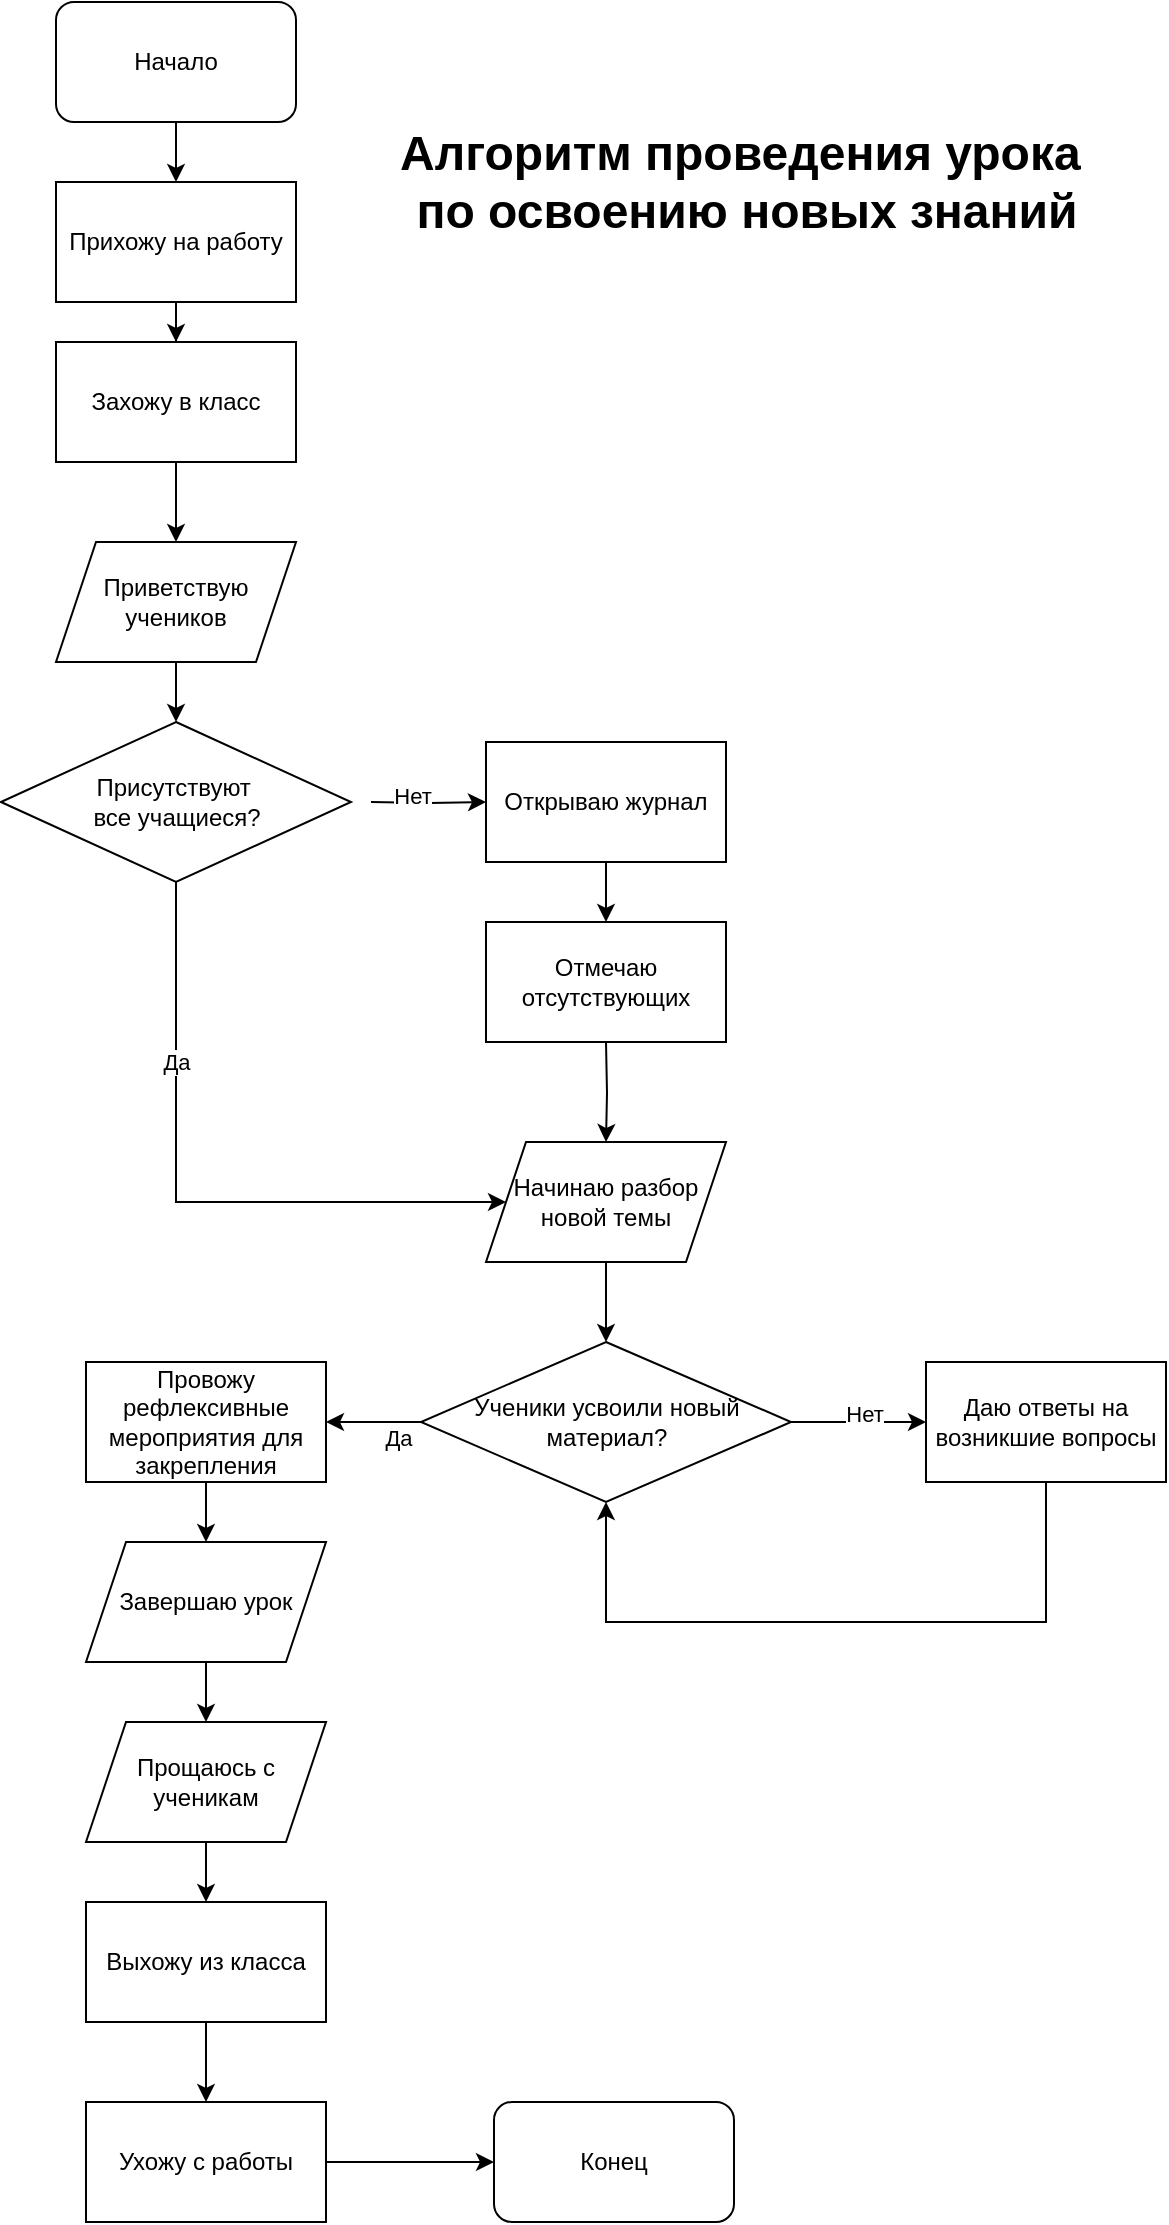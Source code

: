 <mxfile version="28.1.2">
  <diagram name="Страница — 1" id="aQO6wImOygcN_fj9YdqJ">
    <mxGraphModel dx="692" dy="595" grid="1" gridSize="10" guides="1" tooltips="1" connect="1" arrows="1" fold="1" page="1" pageScale="1" pageWidth="827" pageHeight="1169" math="0" shadow="0">
      <root>
        <mxCell id="0" />
        <mxCell id="1" parent="0" />
        <mxCell id="8k_-EUJN0VSNiPV6PIDz-13" value="" style="edgeStyle=orthogonalEdgeStyle;rounded=0;orthogonalLoop=1;jettySize=auto;html=1;" edge="1" parent="1" source="8k_-EUJN0VSNiPV6PIDz-1" target="8k_-EUJN0VSNiPV6PIDz-2">
          <mxGeometry relative="1" as="geometry" />
        </mxCell>
        <mxCell id="8k_-EUJN0VSNiPV6PIDz-1" value="Начало" style="rounded=1;whiteSpace=wrap;html=1;" vertex="1" parent="1">
          <mxGeometry x="75" y="40" width="120" height="60" as="geometry" />
        </mxCell>
        <mxCell id="8k_-EUJN0VSNiPV6PIDz-32" value="" style="edgeStyle=orthogonalEdgeStyle;rounded=0;orthogonalLoop=1;jettySize=auto;html=1;" edge="1" parent="1" source="8k_-EUJN0VSNiPV6PIDz-2" target="8k_-EUJN0VSNiPV6PIDz-31">
          <mxGeometry relative="1" as="geometry" />
        </mxCell>
        <mxCell id="8k_-EUJN0VSNiPV6PIDz-2" value="Прихожу на работу" style="rounded=0;whiteSpace=wrap;html=1;" vertex="1" parent="1">
          <mxGeometry x="75" y="130" width="120" height="60" as="geometry" />
        </mxCell>
        <mxCell id="8k_-EUJN0VSNiPV6PIDz-16" value="" style="edgeStyle=orthogonalEdgeStyle;rounded=0;orthogonalLoop=1;jettySize=auto;html=1;" edge="1" parent="1" source="8k_-EUJN0VSNiPV6PIDz-3">
          <mxGeometry relative="1" as="geometry">
            <mxPoint x="135" y="400" as="targetPoint" />
          </mxGeometry>
        </mxCell>
        <mxCell id="8k_-EUJN0VSNiPV6PIDz-3" value="Приветствую учеников" style="shape=parallelogram;perimeter=parallelogramPerimeter;whiteSpace=wrap;html=1;fixedSize=1;" vertex="1" parent="1">
          <mxGeometry x="75" y="310" width="120" height="60" as="geometry" />
        </mxCell>
        <mxCell id="8k_-EUJN0VSNiPV6PIDz-18" value="" style="edgeStyle=orthogonalEdgeStyle;rounded=0;orthogonalLoop=1;jettySize=auto;html=1;" edge="1" parent="1" target="8k_-EUJN0VSNiPV6PIDz-17">
          <mxGeometry relative="1" as="geometry">
            <mxPoint x="232.5" y="440" as="sourcePoint" />
          </mxGeometry>
        </mxCell>
        <mxCell id="8k_-EUJN0VSNiPV6PIDz-19" value="Нет" style="edgeLabel;html=1;align=center;verticalAlign=middle;resizable=0;points=[];" vertex="1" connectable="0" parent="8k_-EUJN0VSNiPV6PIDz-18">
          <mxGeometry x="-0.289" y="4" relative="1" as="geometry">
            <mxPoint as="offset" />
          </mxGeometry>
        </mxCell>
        <mxCell id="8k_-EUJN0VSNiPV6PIDz-35" style="edgeStyle=orthogonalEdgeStyle;rounded=0;orthogonalLoop=1;jettySize=auto;html=1;exitX=0.5;exitY=1;exitDx=0;exitDy=0;entryX=0;entryY=0.5;entryDx=0;entryDy=0;" edge="1" parent="1" source="8k_-EUJN0VSNiPV6PIDz-4" target="8k_-EUJN0VSNiPV6PIDz-25">
          <mxGeometry relative="1" as="geometry">
            <Array as="points">
              <mxPoint x="135" y="640" />
            </Array>
          </mxGeometry>
        </mxCell>
        <mxCell id="8k_-EUJN0VSNiPV6PIDz-36" value="Да" style="edgeLabel;html=1;align=center;verticalAlign=middle;resizable=0;points=[];" vertex="1" connectable="0" parent="8k_-EUJN0VSNiPV6PIDz-35">
          <mxGeometry x="-0.537" y="-2" relative="1" as="geometry">
            <mxPoint x="2" y="15" as="offset" />
          </mxGeometry>
        </mxCell>
        <mxCell id="8k_-EUJN0VSNiPV6PIDz-4" value="Присутствуют&amp;nbsp;&lt;div&gt;все учащиеся?&lt;/div&gt;" style="rhombus;whiteSpace=wrap;html=1;" vertex="1" parent="1">
          <mxGeometry x="47.5" y="400" width="175" height="80" as="geometry" />
        </mxCell>
        <mxCell id="8k_-EUJN0VSNiPV6PIDz-24" value="" style="edgeStyle=orthogonalEdgeStyle;rounded=0;orthogonalLoop=1;jettySize=auto;html=1;" edge="1" parent="1" source="8k_-EUJN0VSNiPV6PIDz-17">
          <mxGeometry relative="1" as="geometry">
            <mxPoint x="350" y="500" as="targetPoint" />
          </mxGeometry>
        </mxCell>
        <mxCell id="8k_-EUJN0VSNiPV6PIDz-17" value="Открываю журнал" style="rounded=0;whiteSpace=wrap;html=1;" vertex="1" parent="1">
          <mxGeometry x="290" y="410" width="120" height="60" as="geometry" />
        </mxCell>
        <mxCell id="8k_-EUJN0VSNiPV6PIDz-26" value="" style="edgeStyle=orthogonalEdgeStyle;rounded=0;orthogonalLoop=1;jettySize=auto;html=1;" edge="1" parent="1" target="8k_-EUJN0VSNiPV6PIDz-25">
          <mxGeometry relative="1" as="geometry">
            <mxPoint x="350" y="560" as="sourcePoint" />
          </mxGeometry>
        </mxCell>
        <mxCell id="8k_-EUJN0VSNiPV6PIDz-38" value="" style="edgeStyle=orthogonalEdgeStyle;rounded=0;orthogonalLoop=1;jettySize=auto;html=1;" edge="1" parent="1" source="8k_-EUJN0VSNiPV6PIDz-25" target="8k_-EUJN0VSNiPV6PIDz-37">
          <mxGeometry relative="1" as="geometry" />
        </mxCell>
        <mxCell id="8k_-EUJN0VSNiPV6PIDz-25" value="Начинаю разбор новой темы" style="shape=parallelogram;perimeter=parallelogramPerimeter;whiteSpace=wrap;html=1;fixedSize=1;" vertex="1" parent="1">
          <mxGeometry x="290" y="610" width="120" height="60" as="geometry" />
        </mxCell>
        <mxCell id="8k_-EUJN0VSNiPV6PIDz-34" value="" style="edgeStyle=orthogonalEdgeStyle;rounded=0;orthogonalLoop=1;jettySize=auto;html=1;" edge="1" parent="1" source="8k_-EUJN0VSNiPV6PIDz-31" target="8k_-EUJN0VSNiPV6PIDz-3">
          <mxGeometry relative="1" as="geometry" />
        </mxCell>
        <mxCell id="8k_-EUJN0VSNiPV6PIDz-31" value="Захожу в класс" style="rounded=0;whiteSpace=wrap;html=1;" vertex="1" parent="1">
          <mxGeometry x="75" y="210" width="120" height="60" as="geometry" />
        </mxCell>
        <mxCell id="8k_-EUJN0VSNiPV6PIDz-42" value="" style="edgeStyle=orthogonalEdgeStyle;rounded=0;orthogonalLoop=1;jettySize=auto;html=1;" edge="1" parent="1" source="8k_-EUJN0VSNiPV6PIDz-37" target="8k_-EUJN0VSNiPV6PIDz-41">
          <mxGeometry relative="1" as="geometry" />
        </mxCell>
        <mxCell id="8k_-EUJN0VSNiPV6PIDz-44" value="Да" style="edgeLabel;html=1;align=center;verticalAlign=middle;resizable=0;points=[];" vertex="1" connectable="0" parent="8k_-EUJN0VSNiPV6PIDz-42">
          <mxGeometry x="-0.512" relative="1" as="geometry">
            <mxPoint y="8" as="offset" />
          </mxGeometry>
        </mxCell>
        <mxCell id="8k_-EUJN0VSNiPV6PIDz-43" value="" style="edgeStyle=orthogonalEdgeStyle;rounded=0;orthogonalLoop=1;jettySize=auto;html=1;" edge="1" parent="1" source="8k_-EUJN0VSNiPV6PIDz-37" target="8k_-EUJN0VSNiPV6PIDz-40">
          <mxGeometry relative="1" as="geometry" />
        </mxCell>
        <mxCell id="8k_-EUJN0VSNiPV6PIDz-45" value="Нет" style="edgeLabel;html=1;align=center;verticalAlign=middle;resizable=0;points=[];" vertex="1" connectable="0" parent="8k_-EUJN0VSNiPV6PIDz-43">
          <mxGeometry x="0.076" y="4" relative="1" as="geometry">
            <mxPoint as="offset" />
          </mxGeometry>
        </mxCell>
        <mxCell id="8k_-EUJN0VSNiPV6PIDz-37" value="Ученики усвоили новый материал?" style="rhombus;whiteSpace=wrap;html=1;" vertex="1" parent="1">
          <mxGeometry x="257.5" y="710" width="185" height="80" as="geometry" />
        </mxCell>
        <mxCell id="8k_-EUJN0VSNiPV6PIDz-39" value="Отмечаю отсутствующих" style="rounded=0;whiteSpace=wrap;html=1;" vertex="1" parent="1">
          <mxGeometry x="290" y="500" width="120" height="60" as="geometry" />
        </mxCell>
        <mxCell id="8k_-EUJN0VSNiPV6PIDz-46" style="edgeStyle=orthogonalEdgeStyle;rounded=0;orthogonalLoop=1;jettySize=auto;html=1;exitX=0.5;exitY=1;exitDx=0;exitDy=0;entryX=0.5;entryY=1;entryDx=0;entryDy=0;" edge="1" parent="1" source="8k_-EUJN0VSNiPV6PIDz-40" target="8k_-EUJN0VSNiPV6PIDz-37">
          <mxGeometry relative="1" as="geometry">
            <mxPoint x="170" y="970" as="targetPoint" />
            <Array as="points">
              <mxPoint x="570" y="850" />
              <mxPoint x="350" y="850" />
            </Array>
          </mxGeometry>
        </mxCell>
        <mxCell id="8k_-EUJN0VSNiPV6PIDz-40" value="Даю ответы на возникшие вопросы" style="rounded=0;whiteSpace=wrap;html=1;" vertex="1" parent="1">
          <mxGeometry x="510" y="720" width="120" height="60" as="geometry" />
        </mxCell>
        <mxCell id="8k_-EUJN0VSNiPV6PIDz-48" value="" style="edgeStyle=orthogonalEdgeStyle;rounded=0;orthogonalLoop=1;jettySize=auto;html=1;" edge="1" parent="1" source="8k_-EUJN0VSNiPV6PIDz-41" target="8k_-EUJN0VSNiPV6PIDz-47">
          <mxGeometry relative="1" as="geometry" />
        </mxCell>
        <mxCell id="8k_-EUJN0VSNiPV6PIDz-41" value="Провожу рефлексивные мероприятия для закрепления" style="rounded=0;whiteSpace=wrap;html=1;" vertex="1" parent="1">
          <mxGeometry x="90" y="720" width="120" height="60" as="geometry" />
        </mxCell>
        <mxCell id="8k_-EUJN0VSNiPV6PIDz-50" value="" style="edgeStyle=orthogonalEdgeStyle;rounded=0;orthogonalLoop=1;jettySize=auto;html=1;" edge="1" parent="1" source="8k_-EUJN0VSNiPV6PIDz-47" target="8k_-EUJN0VSNiPV6PIDz-49">
          <mxGeometry relative="1" as="geometry" />
        </mxCell>
        <mxCell id="8k_-EUJN0VSNiPV6PIDz-47" value="Завершаю урок" style="shape=parallelogram;perimeter=parallelogramPerimeter;whiteSpace=wrap;html=1;fixedSize=1;" vertex="1" parent="1">
          <mxGeometry x="90" y="810" width="120" height="60" as="geometry" />
        </mxCell>
        <mxCell id="8k_-EUJN0VSNiPV6PIDz-52" value="" style="edgeStyle=orthogonalEdgeStyle;rounded=0;orthogonalLoop=1;jettySize=auto;html=1;" edge="1" parent="1" source="8k_-EUJN0VSNiPV6PIDz-49" target="8k_-EUJN0VSNiPV6PIDz-51">
          <mxGeometry relative="1" as="geometry" />
        </mxCell>
        <mxCell id="8k_-EUJN0VSNiPV6PIDz-49" value="Прощаюсь с ученикам" style="shape=parallelogram;perimeter=parallelogramPerimeter;whiteSpace=wrap;html=1;fixedSize=1;" vertex="1" parent="1">
          <mxGeometry x="90" y="900" width="120" height="60" as="geometry" />
        </mxCell>
        <mxCell id="8k_-EUJN0VSNiPV6PIDz-54" value="" style="edgeStyle=orthogonalEdgeStyle;rounded=0;orthogonalLoop=1;jettySize=auto;html=1;" edge="1" parent="1" source="8k_-EUJN0VSNiPV6PIDz-51" target="8k_-EUJN0VSNiPV6PIDz-53">
          <mxGeometry relative="1" as="geometry" />
        </mxCell>
        <mxCell id="8k_-EUJN0VSNiPV6PIDz-51" value="Выхожу из класса" style="rounded=0;whiteSpace=wrap;html=1;" vertex="1" parent="1">
          <mxGeometry x="90" y="990" width="120" height="60" as="geometry" />
        </mxCell>
        <mxCell id="8k_-EUJN0VSNiPV6PIDz-56" value="" style="edgeStyle=orthogonalEdgeStyle;rounded=0;orthogonalLoop=1;jettySize=auto;html=1;" edge="1" parent="1" source="8k_-EUJN0VSNiPV6PIDz-53" target="8k_-EUJN0VSNiPV6PIDz-55">
          <mxGeometry relative="1" as="geometry" />
        </mxCell>
        <mxCell id="8k_-EUJN0VSNiPV6PIDz-53" value="Ухожу с работы" style="rounded=0;whiteSpace=wrap;html=1;" vertex="1" parent="1">
          <mxGeometry x="90" y="1090" width="120" height="60" as="geometry" />
        </mxCell>
        <mxCell id="8k_-EUJN0VSNiPV6PIDz-55" value="Конец" style="rounded=1;whiteSpace=wrap;html=1;" vertex="1" parent="1">
          <mxGeometry x="294" y="1090" width="120" height="60" as="geometry" />
        </mxCell>
        <mxCell id="8k_-EUJN0VSNiPV6PIDz-57" value="Алгоритм проведения урока&amp;nbsp;&lt;div&gt;по освоению новых знаний&lt;/div&gt;" style="text;strokeColor=none;fillColor=none;html=1;fontSize=24;fontStyle=1;verticalAlign=middle;align=center;" vertex="1" parent="1">
          <mxGeometry x="370" y="110" width="100" height="40" as="geometry" />
        </mxCell>
      </root>
    </mxGraphModel>
  </diagram>
</mxfile>

